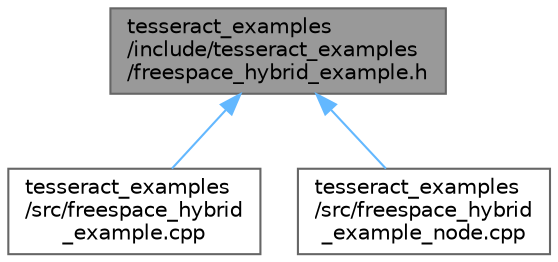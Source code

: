 digraph "tesseract_examples/include/tesseract_examples/freespace_hybrid_example.h"
{
 // LATEX_PDF_SIZE
  bgcolor="transparent";
  edge [fontname=Helvetica,fontsize=10,labelfontname=Helvetica,labelfontsize=10];
  node [fontname=Helvetica,fontsize=10,shape=box,height=0.2,width=0.4];
  Node1 [label="tesseract_examples\l/include/tesseract_examples\l/freespace_hybrid_example.h",height=0.2,width=0.4,color="gray40", fillcolor="grey60", style="filled", fontcolor="black",tooltip="An example of a feespace motion planning with OMPL then TrajOpt."];
  Node1 -> Node2 [dir="back",color="steelblue1",style="solid"];
  Node2 [label="tesseract_examples\l/src/freespace_hybrid\l_example.cpp",height=0.2,width=0.4,color="grey40", fillcolor="white", style="filled",URL="$d1/dda/freespace__hybrid__example_8cpp.html",tooltip=" "];
  Node1 -> Node3 [dir="back",color="steelblue1",style="solid"];
  Node3 [label="tesseract_examples\l/src/freespace_hybrid\l_example_node.cpp",height=0.2,width=0.4,color="grey40", fillcolor="white", style="filled",URL="$d6/d41/freespace__hybrid__example__node_8cpp.html",tooltip="An example of a feespace motion planning with OMPL then TrajOpt."];
}
